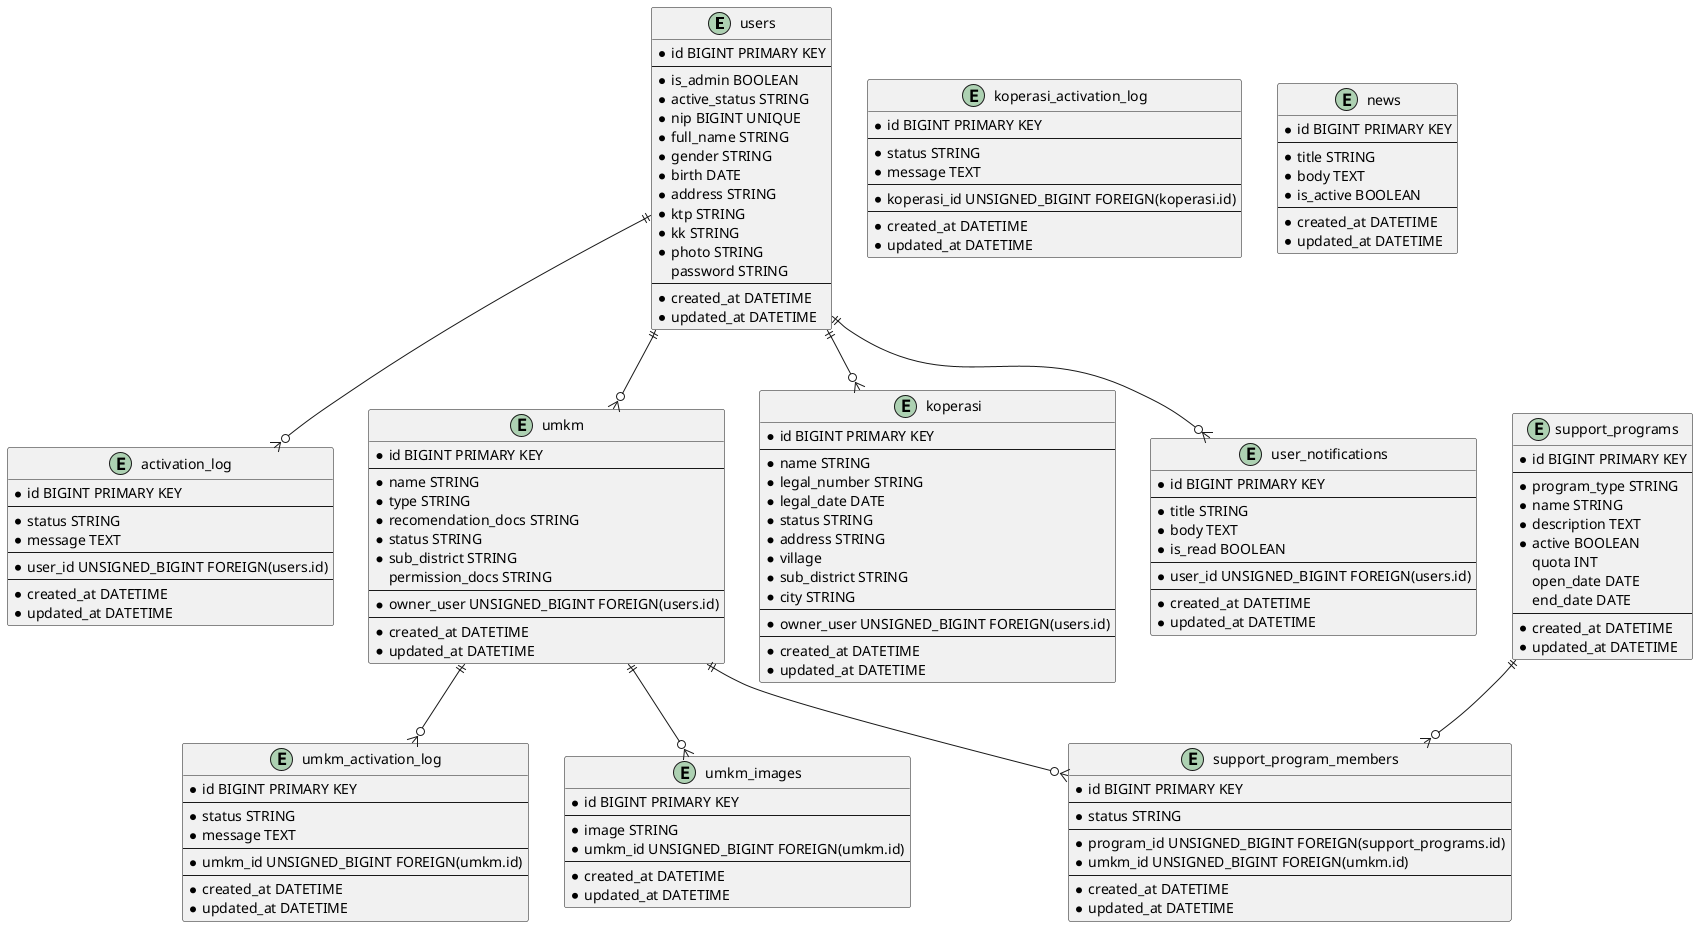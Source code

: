 @startuml

entity users {
    * id BIGINT PRIMARY KEY
    --
    * is_admin BOOLEAN
    * active_status STRING
    ' active
    ' pending
    * nip BIGINT UNIQUE
    * full_name STRING
    * gender STRING
    * birth DATE
    * address STRING
    * ktp STRING
    * kk STRING
    * photo STRING
    password STRING
    --
    * created_at DATETIME
    * updated_at DATETIME
}

entity activation_log {
    * id BIGINT PRIMARY KEY
    --
    * status STRING
    ' acc
    ' rejected
    ' revoked
    * message TEXT
    --
    * user_id UNSIGNED_BIGINT FOREIGN(users.id)
    --
    * created_at DATETIME
    * updated_at DATETIME
}

entity umkm {
    * id BIGINT PRIMARY KEY
    --
    * name STRING
    * type STRING
    ' koperasi
    ' umkm
    * recomendation_docs STRING
    * status STRING
    ' verified
    ' pending
    ' rejected
    * sub_district STRING
    permission_docs STRING
    --
    * owner_user UNSIGNED_BIGINT FOREIGN(users.id)
    --
    * created_at DATETIME
    * updated_at DATETIME
}

entity umkm_activation_log {
    * id BIGINT PRIMARY KEY
    --
    * status STRING
    ' acc
    ' rejected
    ' revoked
    * message TEXT
    --
    * umkm_id UNSIGNED_BIGINT FOREIGN(umkm.id)
    --
    * created_at DATETIME
    * updated_at DATETIME
}

entity koperasi {
    * id BIGINT PRIMARY KEY
    --
    * name STRING
    * legal_number STRING 
    ' nomor badan hukum
    * legal_date DATE
    * status STRING
    ' verified
    ' pending
    ' rejected
    * address STRING
    * village
    ' kelurahan
    * sub_district STRING
    * city STRING
    --
    * owner_user UNSIGNED_BIGINT FOREIGN(users.id)
    --
    * created_at DATETIME
    * updated_at DATETIME
}

entity koperasi_activation_log {
    * id BIGINT PRIMARY KEY
    --
    * status STRING
    ' acc
    ' rejected
    ' revoked
    * message TEXT
    --
    * koperasi_id UNSIGNED_BIGINT FOREIGN(koperasi.id)
    --
    * created_at DATETIME
    * updated_at DATETIME
}

entity umkm_images{
    * id BIGINT PRIMARY KEY
    --
    * image STRING
    * umkm_id UNSIGNED_BIGINT FOREIGN(umkm.id)
    --
    * created_at DATETIME
    * updated_at DATETIME
}

entity support_programs {
    * id BIGINT PRIMARY KEY
    --
    * program_type STRING
    * name STRING
    * description TEXT
    * active BOOLEAN
    quota INT
    open_date DATE
    end_date DATE
    --
    * created_at DATETIME
    * updated_at DATETIME
}

entity support_program_members {
    * id BIGINT PRIMARY KEY
    --
    * status STRING
    ' pending
    ' verified
    --
    * program_id UNSIGNED_BIGINT FOREIGN(support_programs.id)
    * umkm_id UNSIGNED_BIGINT FOREIGN(umkm.id)
    --
    * created_at DATETIME
    * updated_at DATETIME
}

entity user_notifications {
    * id BIGINT PRIMARY KEY
    --
    * title STRING
    * body TEXT
    * is_read BOOLEAN
    --
    * user_id UNSIGNED_BIGINT FOREIGN(users.id)
    --
    * created_at DATETIME
    * updated_at DATETIME
}

entity news {
    * id BIGINT PRIMARY KEY
    --
    * title STRING
    * body TEXT
    * is_active BOOLEAN
    --
    * created_at DATETIME
    * updated_at DATETIME
}




users ||--o{ user_notifications
users ||--o{ umkm
users ||--o{ koperasi
users ||--o{ activation_log

support_programs ||--o{ support_program_members
umkm ||--o{ support_program_members

umkm ||--o{ umkm_images
umkm ||--o{ umkm_activation_log

@enduml